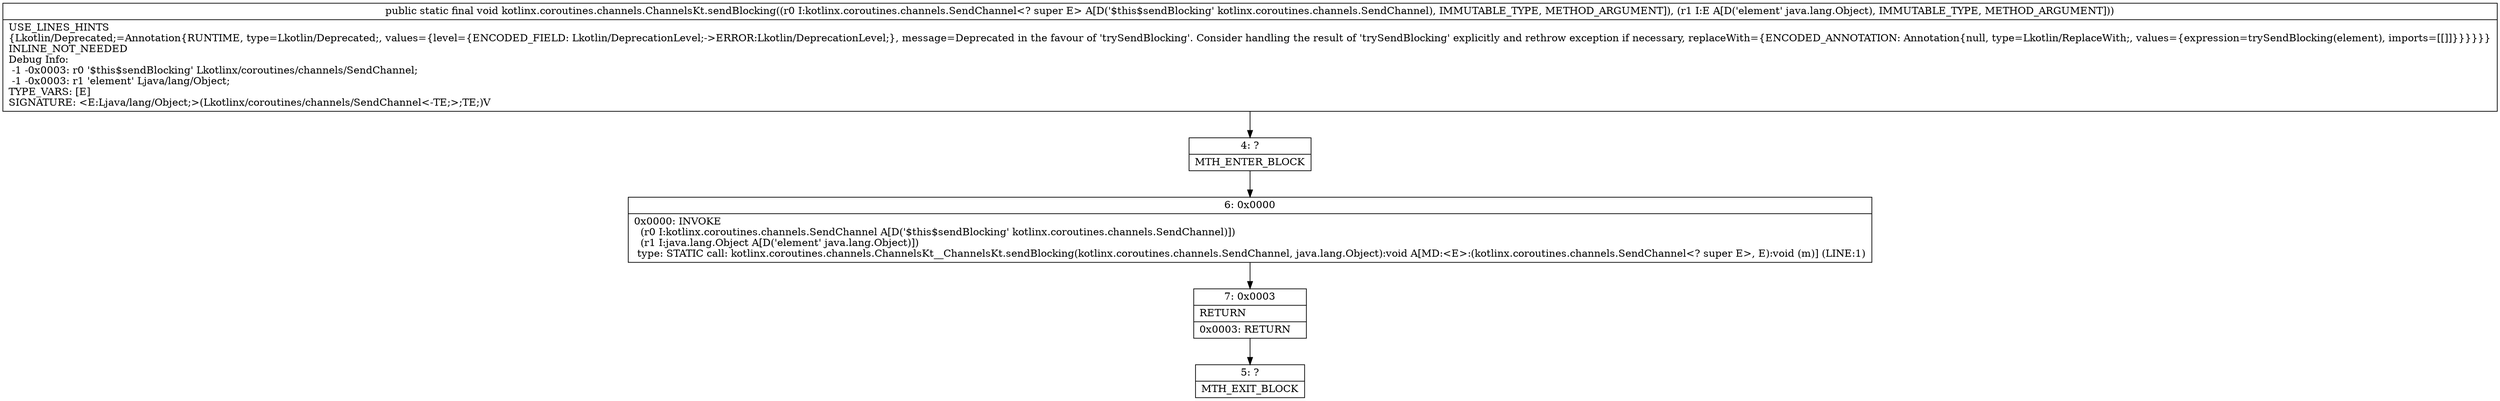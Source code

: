 digraph "CFG forkotlinx.coroutines.channels.ChannelsKt.sendBlocking(Lkotlinx\/coroutines\/channels\/SendChannel;Ljava\/lang\/Object;)V" {
Node_4 [shape=record,label="{4\:\ ?|MTH_ENTER_BLOCK\l}"];
Node_6 [shape=record,label="{6\:\ 0x0000|0x0000: INVOKE  \l  (r0 I:kotlinx.coroutines.channels.SendChannel A[D('$this$sendBlocking' kotlinx.coroutines.channels.SendChannel)])\l  (r1 I:java.lang.Object A[D('element' java.lang.Object)])\l type: STATIC call: kotlinx.coroutines.channels.ChannelsKt__ChannelsKt.sendBlocking(kotlinx.coroutines.channels.SendChannel, java.lang.Object):void A[MD:\<E\>:(kotlinx.coroutines.channels.SendChannel\<? super E\>, E):void (m)] (LINE:1)\l}"];
Node_7 [shape=record,label="{7\:\ 0x0003|RETURN\l|0x0003: RETURN   \l}"];
Node_5 [shape=record,label="{5\:\ ?|MTH_EXIT_BLOCK\l}"];
MethodNode[shape=record,label="{public static final void kotlinx.coroutines.channels.ChannelsKt.sendBlocking((r0 I:kotlinx.coroutines.channels.SendChannel\<? super E\> A[D('$this$sendBlocking' kotlinx.coroutines.channels.SendChannel), IMMUTABLE_TYPE, METHOD_ARGUMENT]), (r1 I:E A[D('element' java.lang.Object), IMMUTABLE_TYPE, METHOD_ARGUMENT]))  | USE_LINES_HINTS\l\{Lkotlin\/Deprecated;=Annotation\{RUNTIME, type=Lkotlin\/Deprecated;, values=\{level=\{ENCODED_FIELD: Lkotlin\/DeprecationLevel;\-\>ERROR:Lkotlin\/DeprecationLevel;\}, message=Deprecated in the favour of 'trySendBlocking'. Consider handling the result of 'trySendBlocking' explicitly and rethrow exception if necessary, replaceWith=\{ENCODED_ANNOTATION: Annotation\{null, type=Lkotlin\/ReplaceWith;, values=\{expression=trySendBlocking(element), imports=[[]]\}\}\}\}\}\}\lINLINE_NOT_NEEDED\lDebug Info:\l  \-1 \-0x0003: r0 '$this$sendBlocking' Lkotlinx\/coroutines\/channels\/SendChannel;\l  \-1 \-0x0003: r1 'element' Ljava\/lang\/Object;\lTYPE_VARS: [E]\lSIGNATURE: \<E:Ljava\/lang\/Object;\>(Lkotlinx\/coroutines\/channels\/SendChannel\<\-TE;\>;TE;)V\l}"];
MethodNode -> Node_4;Node_4 -> Node_6;
Node_6 -> Node_7;
Node_7 -> Node_5;
}

